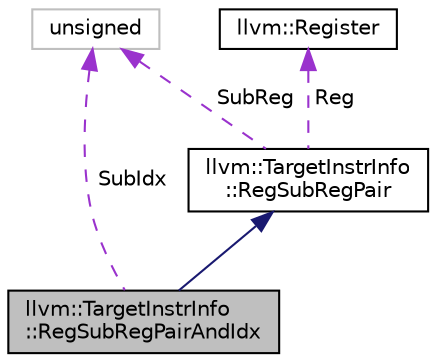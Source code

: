 digraph "llvm::TargetInstrInfo::RegSubRegPairAndIdx"
{
 // LATEX_PDF_SIZE
  bgcolor="transparent";
  edge [fontname="Helvetica",fontsize="10",labelfontname="Helvetica",labelfontsize="10"];
  node [fontname="Helvetica",fontsize="10",shape=record];
  Node1 [label="llvm::TargetInstrInfo\l::RegSubRegPairAndIdx",height=0.2,width=0.4,color="black", fillcolor="grey75", style="filled", fontcolor="black",tooltip="A pair composed of a pair of a register and a sub-register index, and another sub-register index."];
  Node2 -> Node1 [dir="back",color="midnightblue",fontsize="10",style="solid",fontname="Helvetica"];
  Node2 [label="llvm::TargetInstrInfo\l::RegSubRegPair",height=0.2,width=0.4,color="black",URL="$structllvm_1_1TargetInstrInfo_1_1RegSubRegPair.html",tooltip="A pair composed of a register and a sub-register index."];
  Node3 -> Node2 [dir="back",color="darkorchid3",fontsize="10",style="dashed",label=" SubReg" ,fontname="Helvetica"];
  Node3 [label="unsigned",height=0.2,width=0.4,color="grey75",tooltip=" "];
  Node4 -> Node2 [dir="back",color="darkorchid3",fontsize="10",style="dashed",label=" Reg" ,fontname="Helvetica"];
  Node4 [label="llvm::Register",height=0.2,width=0.4,color="black",URL="$classllvm_1_1Register.html",tooltip="Wrapper class representing virtual and physical registers."];
  Node3 -> Node1 [dir="back",color="darkorchid3",fontsize="10",style="dashed",label=" SubIdx" ,fontname="Helvetica"];
}
